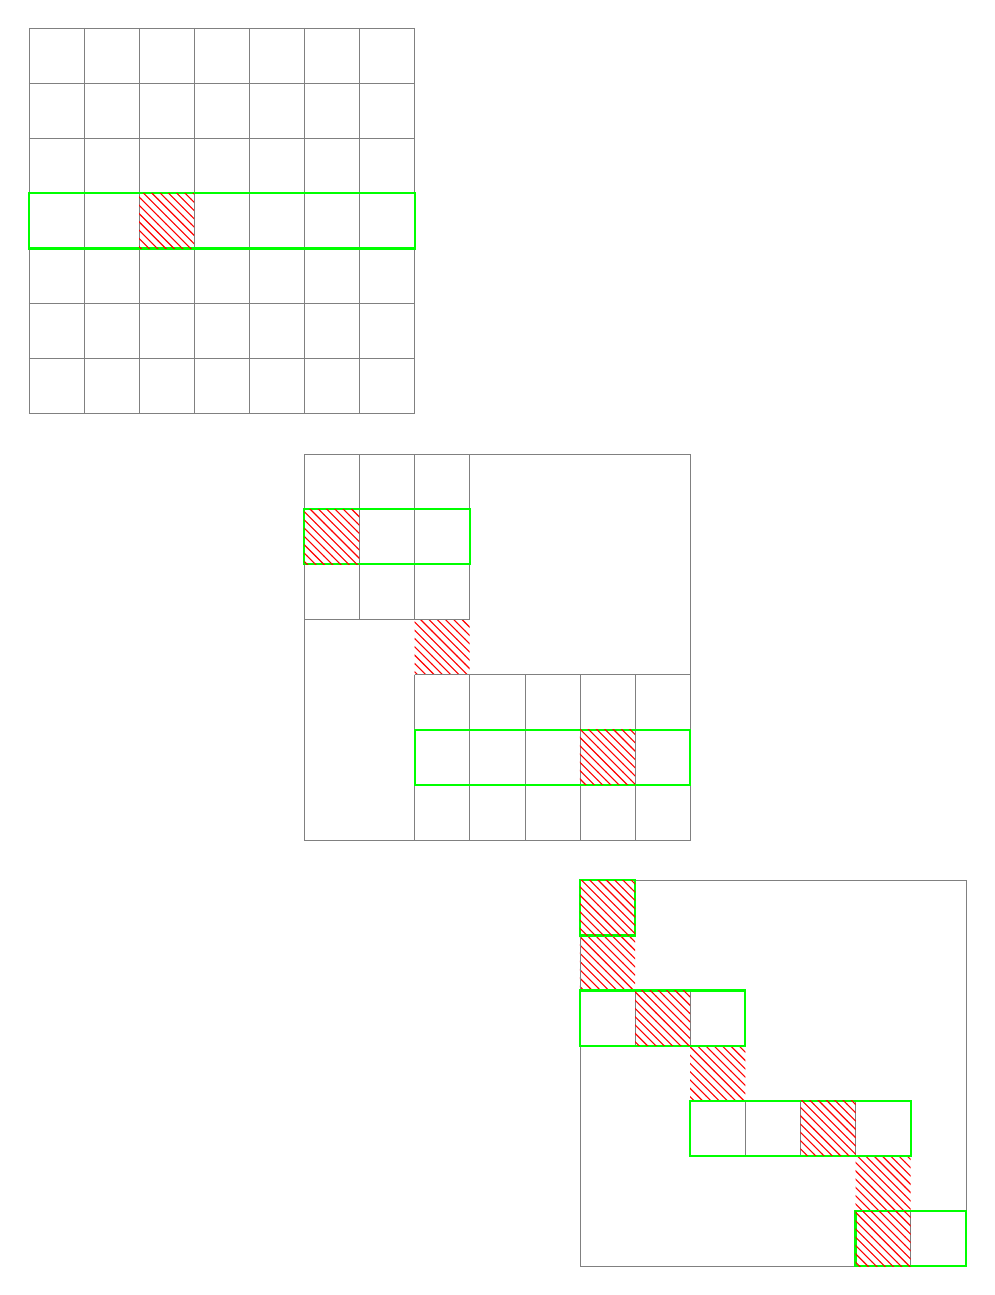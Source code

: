 \begin{tikzpicture}[scale=.7]\footnotesize

\begin{scope}[yscale=-1] % I'm flipping the y-axis because I'm working on grids
  % Step 1
  \pgfmathsetmacro{\p}{0} % initial x

  \draw[step=1cm,gray,very thin] (\p,0) grid (\p+7,7); % grid
  \draw[green,thick] (\p,3) rectangle (\p+7,4); % selected row
  \fill[pattern=north west lines,pattern color=red] (\p+2,3) rectangle (\p+3,4); % row minima
\end{scope}

\begin{scope}[yscale=-1,yshift=220] % I'm flipping the y-axis because I'm working on grids
  % Step 2
  \pgfmathsetmacro{\p}{5}
  \fill[pattern=north west lines,pattern color=red] (\p+2,3) rectangle (\p+3,4);
  \draw[step=1cm,gray,very thin] (\p,0) rectangle (\p+7,7);

  \draw[step=1cm,gray,very thin] (\p,0) grid (\p+3,3);
  \draw[green,thick] (\p,1) rectangle (\p+3,2);
  \fill[pattern=north west lines,pattern color=red] (\p,1) rectangle (\p+1,2);

  \draw[step=1cm,gray,very thin] (\p+2,4) grid (\p+7,7);
  \draw[green,thick] (\p+2,5) rectangle (\p+7,6);
  \fill[pattern=north west lines,pattern color=red] (\p+5,5) rectangle (\p+6,6);
\end{scope}

\begin{scope}[yscale=-1,yshift=440] % I'm flipping the y-axis because I'm working on grids
  % Step 3
  \pgfmathsetmacro{\p}{10}
  \fill[pattern=north west lines,pattern color=red] (\p+2,3) rectangle (\p+3,4);
  \fill[pattern=north west lines,pattern color=red] (\p,1) rectangle (\p+1,2);
  \fill[pattern=north west lines,pattern color=red] (\p+5,5) rectangle (\p+6,6);
  \draw[step=1cm,gray,very thin] (\p,0) rectangle (\p+7,7);

  \draw[step=1cm,gray,very thin] (\p,0) grid (\p+1,1);
  \draw[green,thick] (\p,0) rectangle (\p+1,1);
  \fill[pattern=north west lines,pattern color=red] (\p,0) rectangle (\p+1,1);

  \draw[step=1cm,gray,very thin] (\p,2) grid (\p+3,3);
  \draw[green,thick] (\p,2) rectangle (\p+3,3);
  \fill[pattern=north west lines,pattern color=red] (\p+1,2) rectangle (\p+2,3);

  \draw[step=1cm,gray,very thin] (\p+2,4) grid (\p+6,5);
  \draw[green,thick] (\p+2,4) rectangle (\p+6,5);
  \fill[pattern=north west lines,pattern color=red] (\p+4,4) rectangle (\p+5,5);

  \draw[step=1cm,gray,very thin] (\p+5,6) grid (\p+7,7);
  \draw[green,thick] (\p+5,6) rectangle (\p+7,7);
  \fill[pattern=north west lines,pattern color=red] (\p+5,6) rectangle (\p+6,7);
\end{scope}

\end{tikzpicture}

